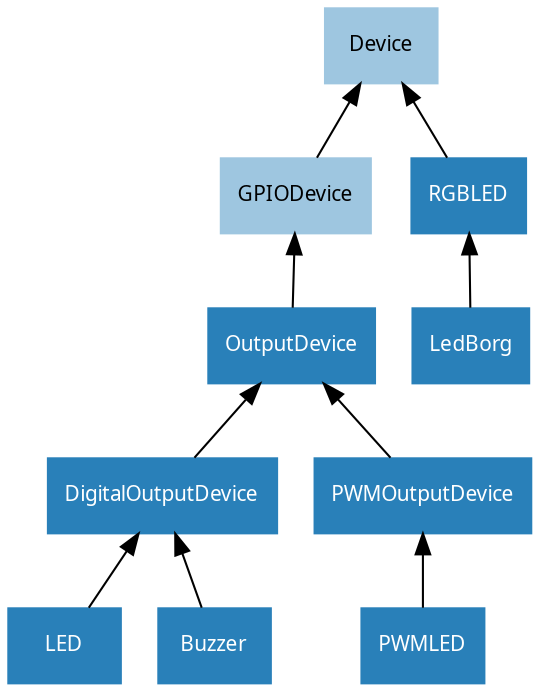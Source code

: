 /* vim: set et sw=4 sts=4: */

digraph classes {
    graph [rankdir=BT];
    node [shape=rect, style=filled, fontname=Sans, fontsize=10];
    edge [];

    /* Abstract classes */
    node [color="#9ec6e0", fontcolor="#000000"]
    Device;
    GPIODevice;

    /* Concrete classes */
    node [color="#2980b9", fontcolor="#ffffff"];

    GPIODevice->Device;
    OutputDevice->GPIODevice;
    DigitalOutputDevice->OutputDevice;
    LED->DigitalOutputDevice;
    Buzzer->DigitalOutputDevice;
    PWMOutputDevice->OutputDevice;
    PWMLED->PWMOutputDevice;
    RGBLED->Device;
    LedBorg->RGBLED;
}

